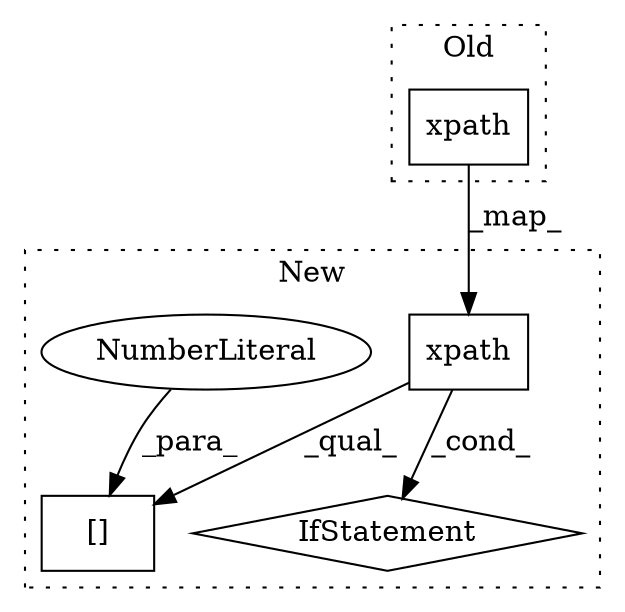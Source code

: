 digraph G {
subgraph cluster0 {
1 [label="xpath" a="32" s="7032,7048" l="6,1" shape="box"];
label = "Old";
style="dotted";
}
subgraph cluster1 {
2 [label="xpath" a="32" s="7045,7061" l="6,1" shape="box"];
3 [label="[]" a="2" s="7133,7141" l="7,1" shape="box"];
4 [label="NumberLiteral" a="34" s="7140" l="1" shape="ellipse"];
5 [label="IfStatement" a="25" s="7070,7081" l="4,2" shape="diamond"];
label = "New";
style="dotted";
}
1 -> 2 [label="_map_"];
2 -> 3 [label="_qual_"];
2 -> 5 [label="_cond_"];
4 -> 3 [label="_para_"];
}